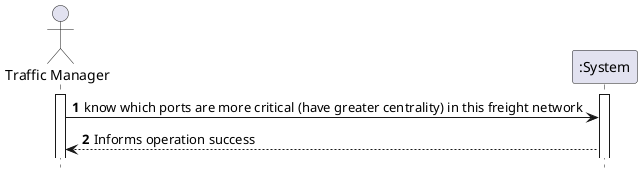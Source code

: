@startuml

autonumber
hide footbox

actor "Traffic Manager" as TRAFFICMANAGER
participant ":System" as SYSTEM
activate SYSTEM
activate TRAFFICMANAGER

TRAFFICMANAGER -> SYSTEM : know which ports are more critical (have greater centrality) in this freight network

SYSTEM --> TRAFFICMANAGER: Informs operation success
@enduml
